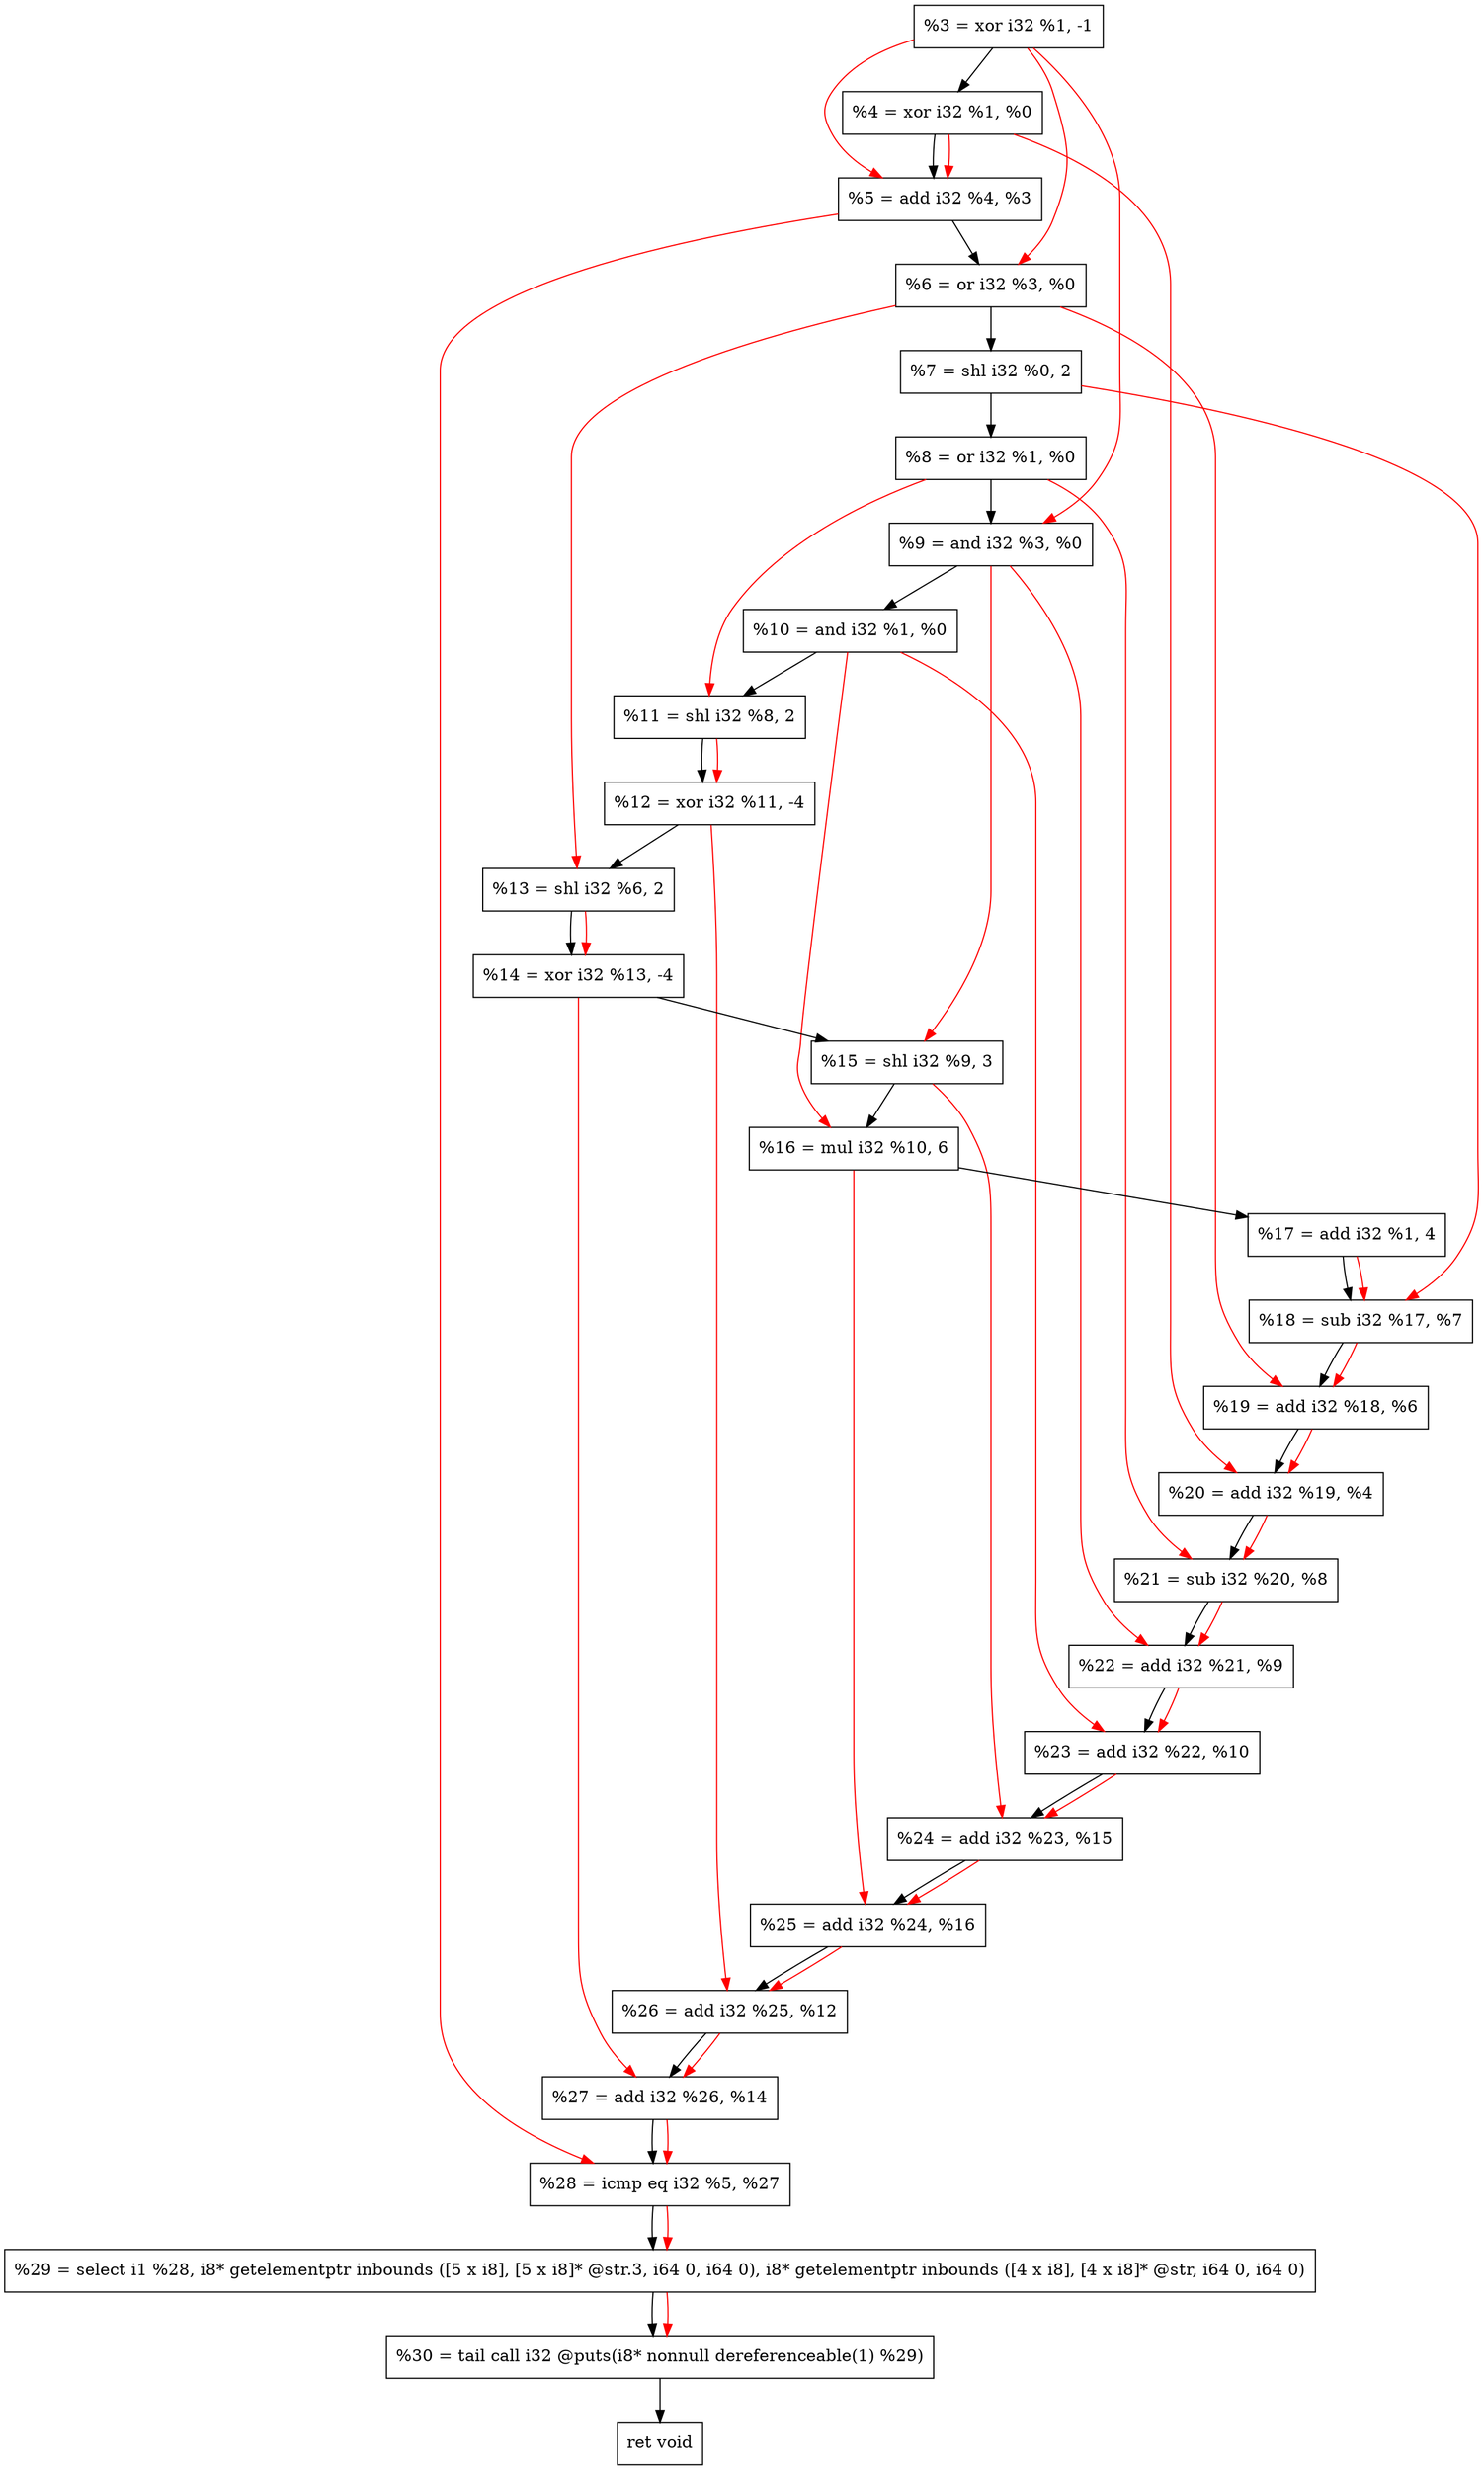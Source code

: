 digraph "DFG for'crackme' function" {
	Node0x81ebe0[shape=record, label="  %3 = xor i32 %1, -1"];
	Node0x81ec50[shape=record, label="  %4 = xor i32 %1, %0"];
	Node0x81ed10[shape=record, label="  %5 = add i32 %4, %3"];
	Node0x81ed80[shape=record, label="  %6 = or i32 %3, %0"];
	Node0x81edf0[shape=record, label="  %7 = shl i32 %0, 2"];
	Node0x81ee60[shape=record, label="  %8 = or i32 %1, %0"];
	Node0x81eed0[shape=record, label="  %9 = and i32 %3, %0"];
	Node0x81ef40[shape=record, label="  %10 = and i32 %1, %0"];
	Node0x81efb0[shape=record, label="  %11 = shl i32 %8, 2"];
	Node0x81f050[shape=record, label="  %12 = xor i32 %11, -4"];
	Node0x81f0c0[shape=record, label="  %13 = shl i32 %6, 2"];
	Node0x81f130[shape=record, label="  %14 = xor i32 %13, -4"];
	Node0x81f1d0[shape=record, label="  %15 = shl i32 %9, 3"];
	Node0x81f270[shape=record, label="  %16 = mul i32 %10, 6"];
	Node0x81f310[shape=record, label="  %17 = add i32 %1, 4"];
	Node0x81f380[shape=record, label="  %18 = sub i32 %17, %7"];
	Node0x81f3f0[shape=record, label="  %19 = add i32 %18, %6"];
	Node0x81f460[shape=record, label="  %20 = add i32 %19, %4"];
	Node0x81f4d0[shape=record, label="  %21 = sub i32 %20, %8"];
	Node0x81f540[shape=record, label="  %22 = add i32 %21, %9"];
	Node0x81f5b0[shape=record, label="  %23 = add i32 %22, %10"];
	Node0x81f620[shape=record, label="  %24 = add i32 %23, %15"];
	Node0x81f690[shape=record, label="  %25 = add i32 %24, %16"];
	Node0x81f700[shape=record, label="  %26 = add i32 %25, %12"];
	Node0x81f770[shape=record, label="  %27 = add i32 %26, %14"];
	Node0x81f7e0[shape=record, label="  %28 = icmp eq i32 %5, %27"];
	Node0x7bf268[shape=record, label="  %29 = select i1 %28, i8* getelementptr inbounds ([5 x i8], [5 x i8]* @str.3, i64 0, i64 0), i8* getelementptr inbounds ([4 x i8], [4 x i8]* @str, i64 0, i64 0)"];
	Node0x81fc80[shape=record, label="  %30 = tail call i32 @puts(i8* nonnull dereferenceable(1) %29)"];
	Node0x81fcd0[shape=record, label="  ret void"];
	Node0x81ebe0 -> Node0x81ec50;
	Node0x81ec50 -> Node0x81ed10;
	Node0x81ed10 -> Node0x81ed80;
	Node0x81ed80 -> Node0x81edf0;
	Node0x81edf0 -> Node0x81ee60;
	Node0x81ee60 -> Node0x81eed0;
	Node0x81eed0 -> Node0x81ef40;
	Node0x81ef40 -> Node0x81efb0;
	Node0x81efb0 -> Node0x81f050;
	Node0x81f050 -> Node0x81f0c0;
	Node0x81f0c0 -> Node0x81f130;
	Node0x81f130 -> Node0x81f1d0;
	Node0x81f1d0 -> Node0x81f270;
	Node0x81f270 -> Node0x81f310;
	Node0x81f310 -> Node0x81f380;
	Node0x81f380 -> Node0x81f3f0;
	Node0x81f3f0 -> Node0x81f460;
	Node0x81f460 -> Node0x81f4d0;
	Node0x81f4d0 -> Node0x81f540;
	Node0x81f540 -> Node0x81f5b0;
	Node0x81f5b0 -> Node0x81f620;
	Node0x81f620 -> Node0x81f690;
	Node0x81f690 -> Node0x81f700;
	Node0x81f700 -> Node0x81f770;
	Node0x81f770 -> Node0x81f7e0;
	Node0x81f7e0 -> Node0x7bf268;
	Node0x7bf268 -> Node0x81fc80;
	Node0x81fc80 -> Node0x81fcd0;
edge [color=red]
	Node0x81ec50 -> Node0x81ed10;
	Node0x81ebe0 -> Node0x81ed10;
	Node0x81ebe0 -> Node0x81ed80;
	Node0x81ebe0 -> Node0x81eed0;
	Node0x81ee60 -> Node0x81efb0;
	Node0x81efb0 -> Node0x81f050;
	Node0x81ed80 -> Node0x81f0c0;
	Node0x81f0c0 -> Node0x81f130;
	Node0x81eed0 -> Node0x81f1d0;
	Node0x81ef40 -> Node0x81f270;
	Node0x81f310 -> Node0x81f380;
	Node0x81edf0 -> Node0x81f380;
	Node0x81f380 -> Node0x81f3f0;
	Node0x81ed80 -> Node0x81f3f0;
	Node0x81f3f0 -> Node0x81f460;
	Node0x81ec50 -> Node0x81f460;
	Node0x81f460 -> Node0x81f4d0;
	Node0x81ee60 -> Node0x81f4d0;
	Node0x81f4d0 -> Node0x81f540;
	Node0x81eed0 -> Node0x81f540;
	Node0x81f540 -> Node0x81f5b0;
	Node0x81ef40 -> Node0x81f5b0;
	Node0x81f5b0 -> Node0x81f620;
	Node0x81f1d0 -> Node0x81f620;
	Node0x81f620 -> Node0x81f690;
	Node0x81f270 -> Node0x81f690;
	Node0x81f690 -> Node0x81f700;
	Node0x81f050 -> Node0x81f700;
	Node0x81f700 -> Node0x81f770;
	Node0x81f130 -> Node0x81f770;
	Node0x81ed10 -> Node0x81f7e0;
	Node0x81f770 -> Node0x81f7e0;
	Node0x81f7e0 -> Node0x7bf268;
	Node0x7bf268 -> Node0x81fc80;
}
